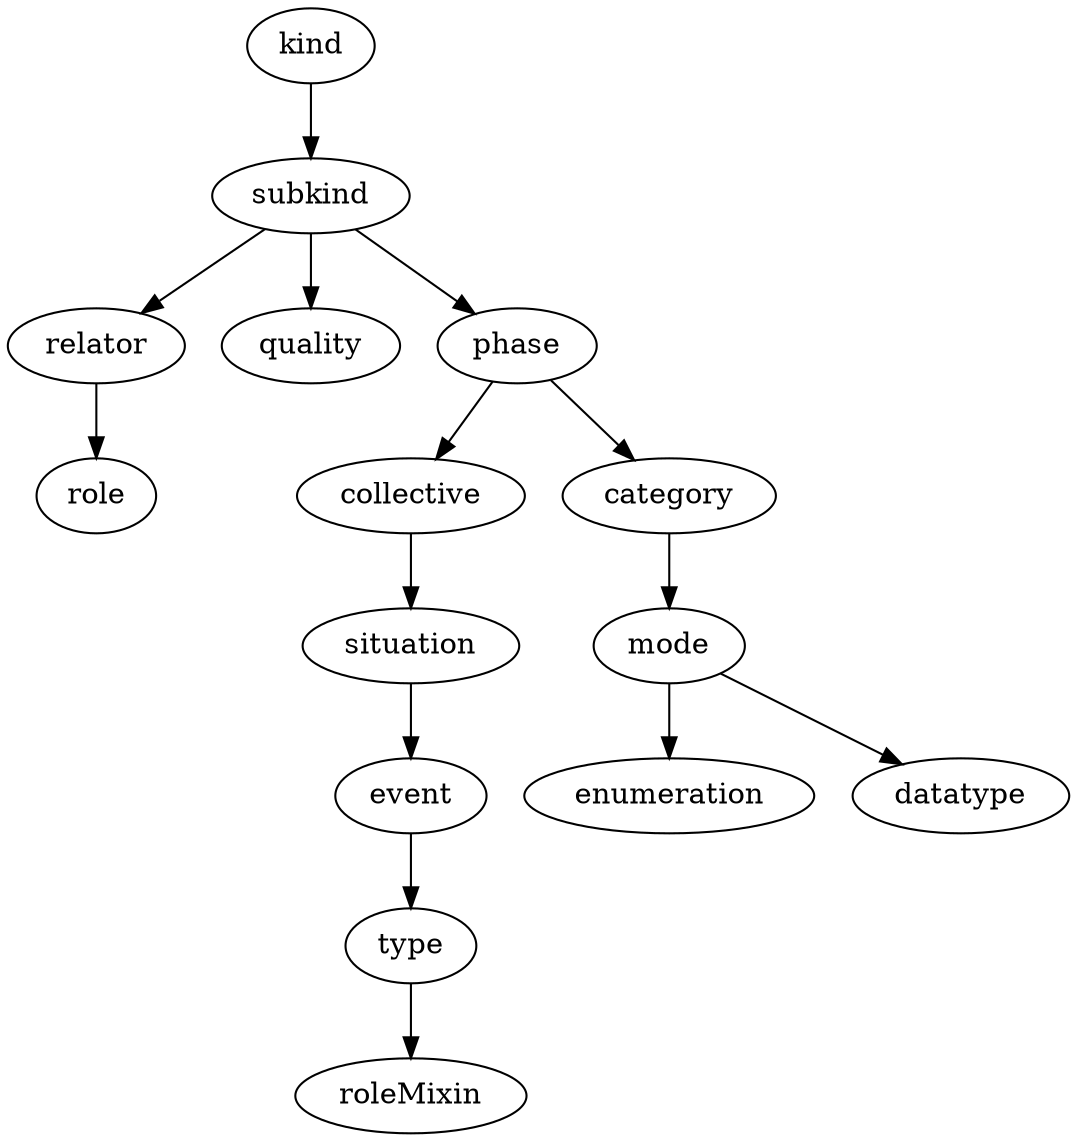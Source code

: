 strict digraph  {
kind;
subkind;
relator;
quality;
phase;
role;
collective;
category;
situation;
event;
type;
roleMixin;
mode;
enumeration;
datatype;
kind -> subkind;
subkind -> relator;
subkind -> quality;
subkind -> phase;
relator -> role;
phase -> collective;
phase -> category;
collective -> situation;
category -> mode;
situation -> event;
event -> type;
type -> roleMixin;
mode -> enumeration;
mode -> datatype;
}
